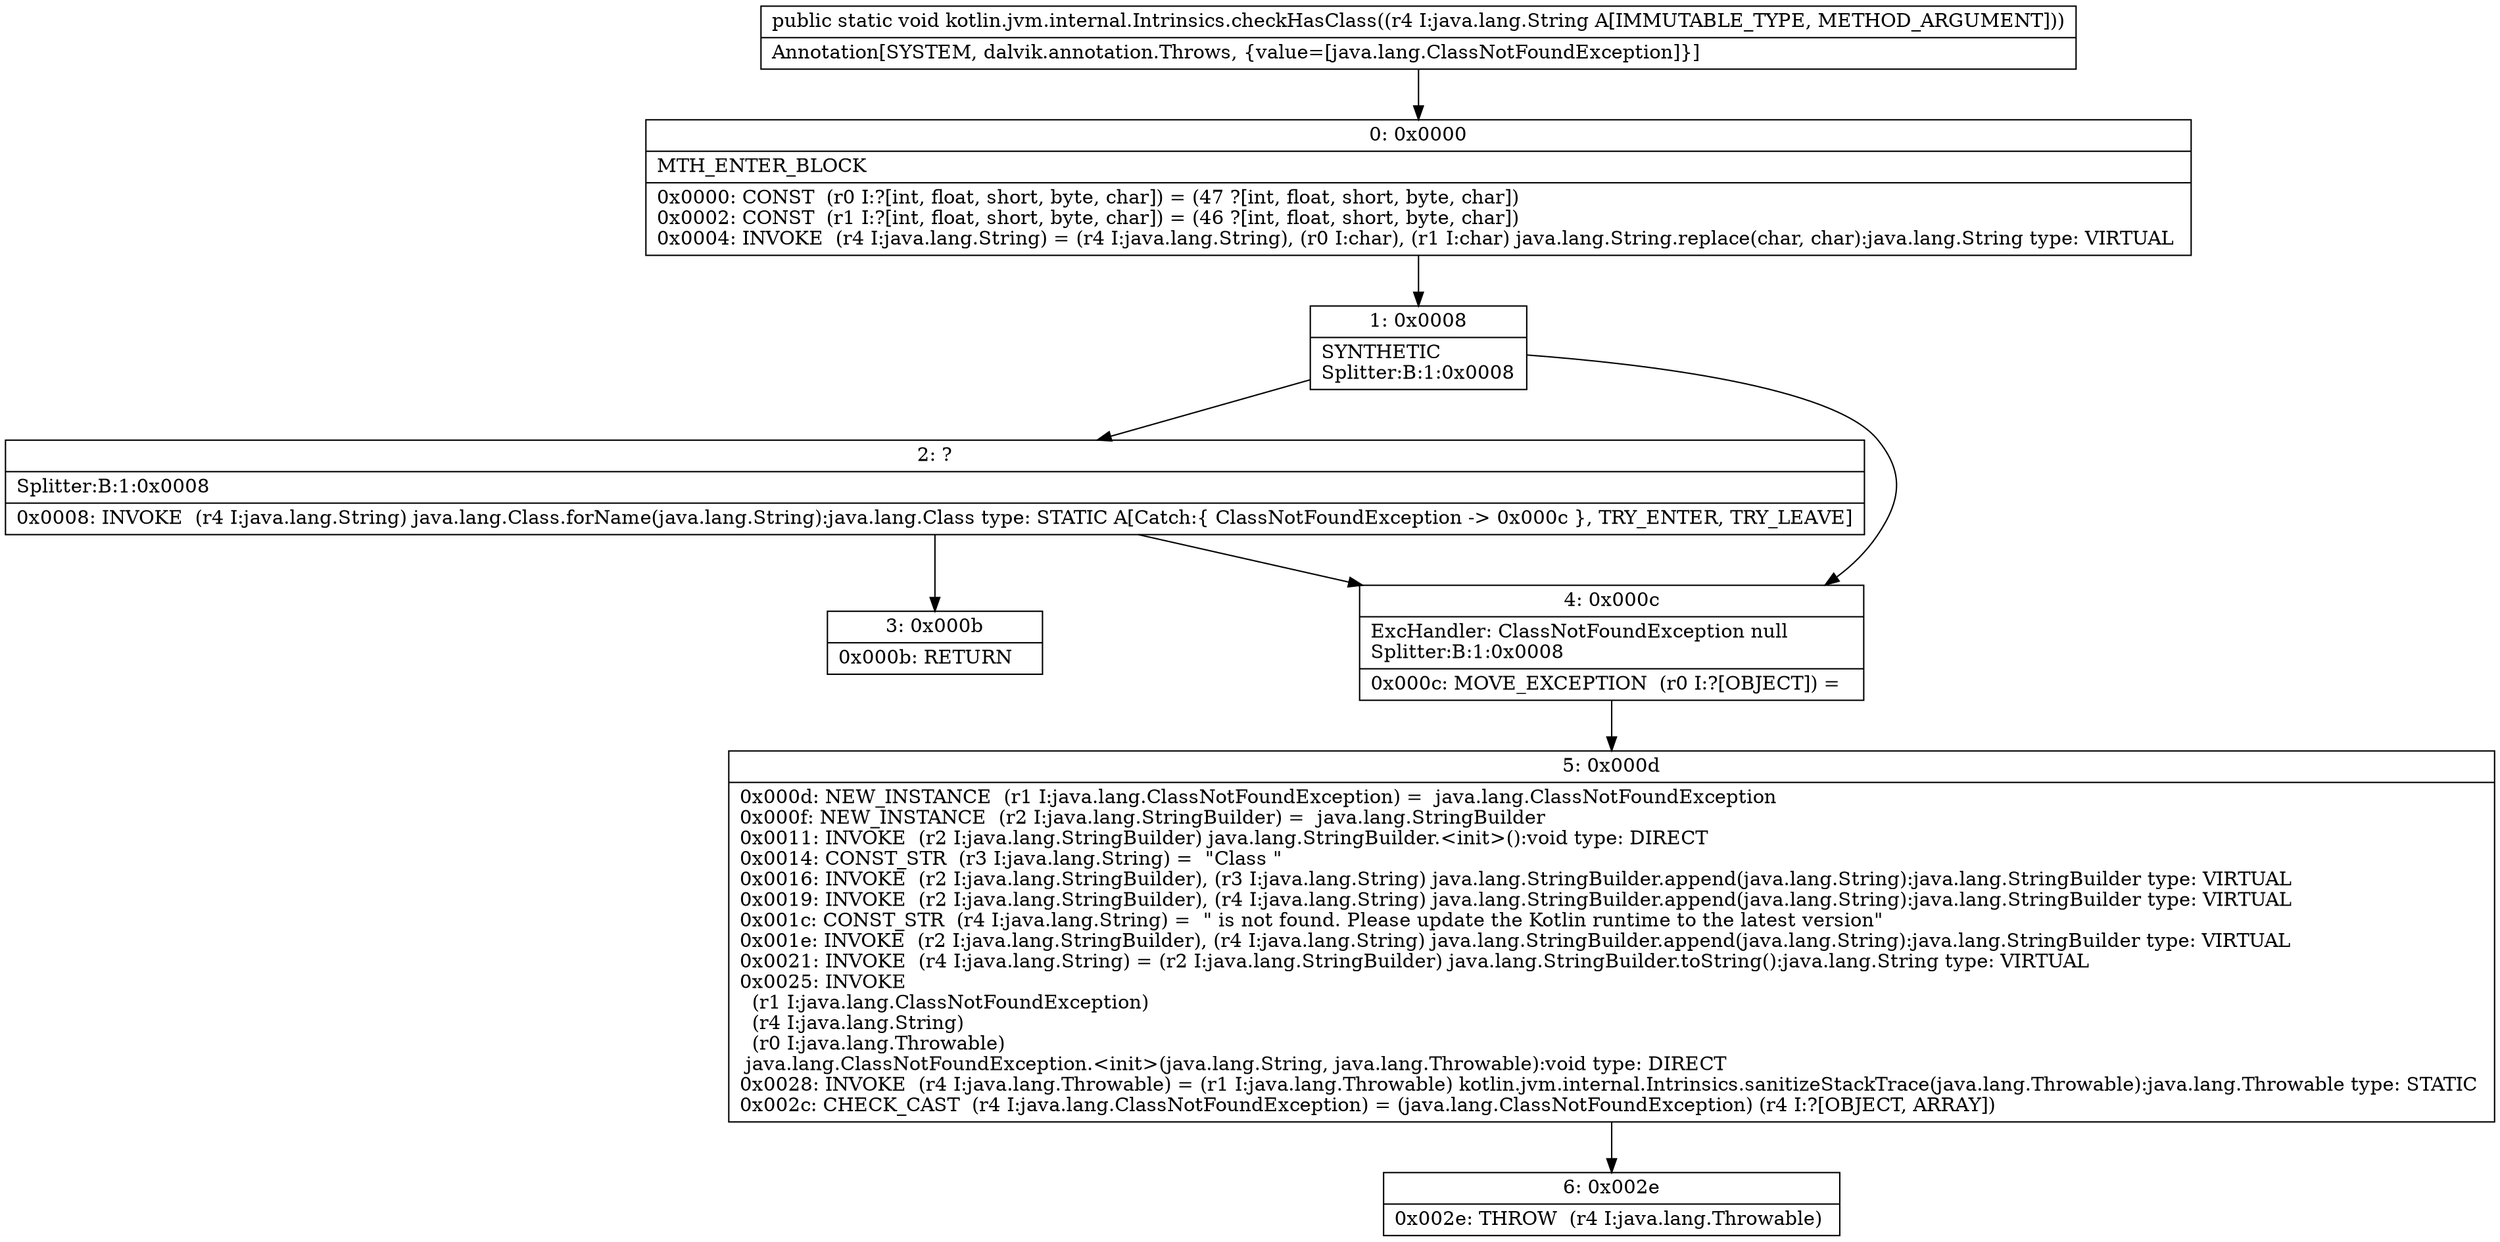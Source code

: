 digraph "CFG forkotlin.jvm.internal.Intrinsics.checkHasClass(Ljava\/lang\/String;)V" {
Node_0 [shape=record,label="{0\:\ 0x0000|MTH_ENTER_BLOCK\l|0x0000: CONST  (r0 I:?[int, float, short, byte, char]) = (47 ?[int, float, short, byte, char]) \l0x0002: CONST  (r1 I:?[int, float, short, byte, char]) = (46 ?[int, float, short, byte, char]) \l0x0004: INVOKE  (r4 I:java.lang.String) = (r4 I:java.lang.String), (r0 I:char), (r1 I:char) java.lang.String.replace(char, char):java.lang.String type: VIRTUAL \l}"];
Node_1 [shape=record,label="{1\:\ 0x0008|SYNTHETIC\lSplitter:B:1:0x0008\l}"];
Node_2 [shape=record,label="{2\:\ ?|Splitter:B:1:0x0008\l|0x0008: INVOKE  (r4 I:java.lang.String) java.lang.Class.forName(java.lang.String):java.lang.Class type: STATIC A[Catch:\{ ClassNotFoundException \-\> 0x000c \}, TRY_ENTER, TRY_LEAVE]\l}"];
Node_3 [shape=record,label="{3\:\ 0x000b|0x000b: RETURN   \l}"];
Node_4 [shape=record,label="{4\:\ 0x000c|ExcHandler: ClassNotFoundException null\lSplitter:B:1:0x0008\l|0x000c: MOVE_EXCEPTION  (r0 I:?[OBJECT]) =  \l}"];
Node_5 [shape=record,label="{5\:\ 0x000d|0x000d: NEW_INSTANCE  (r1 I:java.lang.ClassNotFoundException) =  java.lang.ClassNotFoundException \l0x000f: NEW_INSTANCE  (r2 I:java.lang.StringBuilder) =  java.lang.StringBuilder \l0x0011: INVOKE  (r2 I:java.lang.StringBuilder) java.lang.StringBuilder.\<init\>():void type: DIRECT \l0x0014: CONST_STR  (r3 I:java.lang.String) =  \"Class \" \l0x0016: INVOKE  (r2 I:java.lang.StringBuilder), (r3 I:java.lang.String) java.lang.StringBuilder.append(java.lang.String):java.lang.StringBuilder type: VIRTUAL \l0x0019: INVOKE  (r2 I:java.lang.StringBuilder), (r4 I:java.lang.String) java.lang.StringBuilder.append(java.lang.String):java.lang.StringBuilder type: VIRTUAL \l0x001c: CONST_STR  (r4 I:java.lang.String) =  \" is not found. Please update the Kotlin runtime to the latest version\" \l0x001e: INVOKE  (r2 I:java.lang.StringBuilder), (r4 I:java.lang.String) java.lang.StringBuilder.append(java.lang.String):java.lang.StringBuilder type: VIRTUAL \l0x0021: INVOKE  (r4 I:java.lang.String) = (r2 I:java.lang.StringBuilder) java.lang.StringBuilder.toString():java.lang.String type: VIRTUAL \l0x0025: INVOKE  \l  (r1 I:java.lang.ClassNotFoundException)\l  (r4 I:java.lang.String)\l  (r0 I:java.lang.Throwable)\l java.lang.ClassNotFoundException.\<init\>(java.lang.String, java.lang.Throwable):void type: DIRECT \l0x0028: INVOKE  (r4 I:java.lang.Throwable) = (r1 I:java.lang.Throwable) kotlin.jvm.internal.Intrinsics.sanitizeStackTrace(java.lang.Throwable):java.lang.Throwable type: STATIC \l0x002c: CHECK_CAST  (r4 I:java.lang.ClassNotFoundException) = (java.lang.ClassNotFoundException) (r4 I:?[OBJECT, ARRAY]) \l}"];
Node_6 [shape=record,label="{6\:\ 0x002e|0x002e: THROW  (r4 I:java.lang.Throwable) \l}"];
MethodNode[shape=record,label="{public static void kotlin.jvm.internal.Intrinsics.checkHasClass((r4 I:java.lang.String A[IMMUTABLE_TYPE, METHOD_ARGUMENT]))  | Annotation[SYSTEM, dalvik.annotation.Throws, \{value=[java.lang.ClassNotFoundException]\}]\l}"];
MethodNode -> Node_0;
Node_0 -> Node_1;
Node_1 -> Node_2;
Node_1 -> Node_4;
Node_2 -> Node_3;
Node_2 -> Node_4;
Node_4 -> Node_5;
Node_5 -> Node_6;
}

